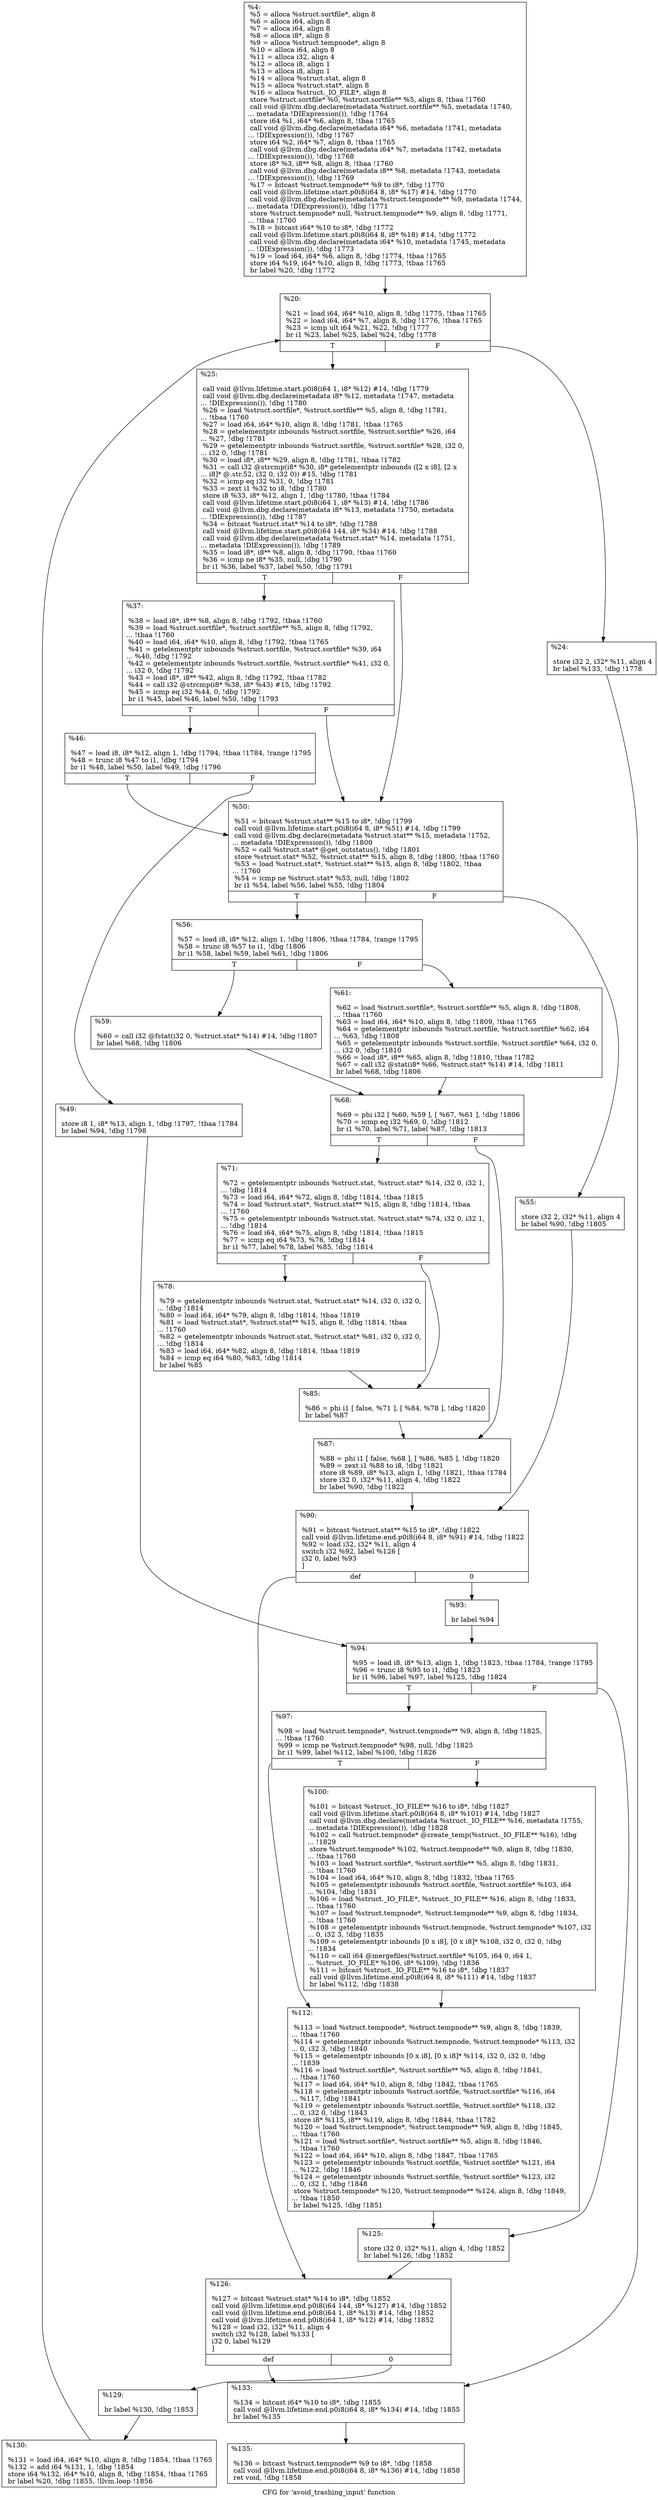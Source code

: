 digraph "CFG for 'avoid_trashing_input' function" {
	label="CFG for 'avoid_trashing_input' function";

	Node0x1ff4e50 [shape=record,label="{%4:\l  %5 = alloca %struct.sortfile*, align 8\l  %6 = alloca i64, align 8\l  %7 = alloca i64, align 8\l  %8 = alloca i8*, align 8\l  %9 = alloca %struct.tempnode*, align 8\l  %10 = alloca i64, align 8\l  %11 = alloca i32, align 4\l  %12 = alloca i8, align 1\l  %13 = alloca i8, align 1\l  %14 = alloca %struct.stat, align 8\l  %15 = alloca %struct.stat*, align 8\l  %16 = alloca %struct._IO_FILE*, align 8\l  store %struct.sortfile* %0, %struct.sortfile** %5, align 8, !tbaa !1760\l  call void @llvm.dbg.declare(metadata %struct.sortfile** %5, metadata !1740,\l... metadata !DIExpression()), !dbg !1764\l  store i64 %1, i64* %6, align 8, !tbaa !1765\l  call void @llvm.dbg.declare(metadata i64* %6, metadata !1741, metadata\l... !DIExpression()), !dbg !1767\l  store i64 %2, i64* %7, align 8, !tbaa !1765\l  call void @llvm.dbg.declare(metadata i64* %7, metadata !1742, metadata\l... !DIExpression()), !dbg !1768\l  store i8* %3, i8** %8, align 8, !tbaa !1760\l  call void @llvm.dbg.declare(metadata i8** %8, metadata !1743, metadata\l... !DIExpression()), !dbg !1769\l  %17 = bitcast %struct.tempnode** %9 to i8*, !dbg !1770\l  call void @llvm.lifetime.start.p0i8(i64 8, i8* %17) #14, !dbg !1770\l  call void @llvm.dbg.declare(metadata %struct.tempnode** %9, metadata !1744,\l... metadata !DIExpression()), !dbg !1771\l  store %struct.tempnode* null, %struct.tempnode** %9, align 8, !dbg !1771,\l... !tbaa !1760\l  %18 = bitcast i64* %10 to i8*, !dbg !1772\l  call void @llvm.lifetime.start.p0i8(i64 8, i8* %18) #14, !dbg !1772\l  call void @llvm.dbg.declare(metadata i64* %10, metadata !1745, metadata\l... !DIExpression()), !dbg !1773\l  %19 = load i64, i64* %6, align 8, !dbg !1774, !tbaa !1765\l  store i64 %19, i64* %10, align 8, !dbg !1773, !tbaa !1765\l  br label %20, !dbg !1772\l}"];
	Node0x1ff4e50 -> Node0x1ff7980;
	Node0x1ff7980 [shape=record,label="{%20:\l\l  %21 = load i64, i64* %10, align 8, !dbg !1775, !tbaa !1765\l  %22 = load i64, i64* %7, align 8, !dbg !1776, !tbaa !1765\l  %23 = icmp ult i64 %21, %22, !dbg !1777\l  br i1 %23, label %25, label %24, !dbg !1778\l|{<s0>T|<s1>F}}"];
	Node0x1ff7980:s0 -> Node0x1ff7a20;
	Node0x1ff7980:s1 -> Node0x1ff79d0;
	Node0x1ff79d0 [shape=record,label="{%24:\l\l  store i32 2, i32* %11, align 4\l  br label %133, !dbg !1778\l}"];
	Node0x1ff79d0 -> Node0x1ff81a0;
	Node0x1ff7a20 [shape=record,label="{%25:\l\l  call void @llvm.lifetime.start.p0i8(i64 1, i8* %12) #14, !dbg !1779\l  call void @llvm.dbg.declare(metadata i8* %12, metadata !1747, metadata\l... !DIExpression()), !dbg !1780\l  %26 = load %struct.sortfile*, %struct.sortfile** %5, align 8, !dbg !1781,\l... !tbaa !1760\l  %27 = load i64, i64* %10, align 8, !dbg !1781, !tbaa !1765\l  %28 = getelementptr inbounds %struct.sortfile, %struct.sortfile* %26, i64\l... %27, !dbg !1781\l  %29 = getelementptr inbounds %struct.sortfile, %struct.sortfile* %28, i32 0,\l... i32 0, !dbg !1781\l  %30 = load i8*, i8** %29, align 8, !dbg !1781, !tbaa !1782\l  %31 = call i32 @strcmp(i8* %30, i8* getelementptr inbounds ([2 x i8], [2 x\l... i8]* @.str.52, i32 0, i32 0)) #15, !dbg !1781\l  %32 = icmp eq i32 %31, 0, !dbg !1781\l  %33 = zext i1 %32 to i8, !dbg !1780\l  store i8 %33, i8* %12, align 1, !dbg !1780, !tbaa !1784\l  call void @llvm.lifetime.start.p0i8(i64 1, i8* %13) #14, !dbg !1786\l  call void @llvm.dbg.declare(metadata i8* %13, metadata !1750, metadata\l... !DIExpression()), !dbg !1787\l  %34 = bitcast %struct.stat* %14 to i8*, !dbg !1788\l  call void @llvm.lifetime.start.p0i8(i64 144, i8* %34) #14, !dbg !1788\l  call void @llvm.dbg.declare(metadata %struct.stat* %14, metadata !1751,\l... metadata !DIExpression()), !dbg !1789\l  %35 = load i8*, i8** %8, align 8, !dbg !1790, !tbaa !1760\l  %36 = icmp ne i8* %35, null, !dbg !1790\l  br i1 %36, label %37, label %50, !dbg !1791\l|{<s0>T|<s1>F}}"];
	Node0x1ff7a20:s0 -> Node0x1ff7a70;
	Node0x1ff7a20:s1 -> Node0x1ff7b60;
	Node0x1ff7a70 [shape=record,label="{%37:\l\l  %38 = load i8*, i8** %8, align 8, !dbg !1792, !tbaa !1760\l  %39 = load %struct.sortfile*, %struct.sortfile** %5, align 8, !dbg !1792,\l... !tbaa !1760\l  %40 = load i64, i64* %10, align 8, !dbg !1792, !tbaa !1765\l  %41 = getelementptr inbounds %struct.sortfile, %struct.sortfile* %39, i64\l... %40, !dbg !1792\l  %42 = getelementptr inbounds %struct.sortfile, %struct.sortfile* %41, i32 0,\l... i32 0, !dbg !1792\l  %43 = load i8*, i8** %42, align 8, !dbg !1792, !tbaa !1782\l  %44 = call i32 @strcmp(i8* %38, i8* %43) #15, !dbg !1792\l  %45 = icmp eq i32 %44, 0, !dbg !1792\l  br i1 %45, label %46, label %50, !dbg !1793\l|{<s0>T|<s1>F}}"];
	Node0x1ff7a70:s0 -> Node0x1ff7ac0;
	Node0x1ff7a70:s1 -> Node0x1ff7b60;
	Node0x1ff7ac0 [shape=record,label="{%46:\l\l  %47 = load i8, i8* %12, align 1, !dbg !1794, !tbaa !1784, !range !1795\l  %48 = trunc i8 %47 to i1, !dbg !1794\l  br i1 %48, label %50, label %49, !dbg !1796\l|{<s0>T|<s1>F}}"];
	Node0x1ff7ac0:s0 -> Node0x1ff7b60;
	Node0x1ff7ac0:s1 -> Node0x1ff7b10;
	Node0x1ff7b10 [shape=record,label="{%49:\l\l  store i8 1, i8* %13, align 1, !dbg !1797, !tbaa !1784\l  br label %94, !dbg !1798\l}"];
	Node0x1ff7b10 -> Node0x1ff7f20;
	Node0x1ff7b60 [shape=record,label="{%50:\l\l  %51 = bitcast %struct.stat** %15 to i8*, !dbg !1799\l  call void @llvm.lifetime.start.p0i8(i64 8, i8* %51) #14, !dbg !1799\l  call void @llvm.dbg.declare(metadata %struct.stat** %15, metadata !1752,\l... metadata !DIExpression()), !dbg !1800\l  %52 = call %struct.stat* @get_outstatus(), !dbg !1801\l  store %struct.stat* %52, %struct.stat** %15, align 8, !dbg !1800, !tbaa !1760\l  %53 = load %struct.stat*, %struct.stat** %15, align 8, !dbg !1802, !tbaa\l... !1760\l  %54 = icmp ne %struct.stat* %53, null, !dbg !1802\l  br i1 %54, label %56, label %55, !dbg !1804\l|{<s0>T|<s1>F}}"];
	Node0x1ff7b60:s0 -> Node0x1ff7c00;
	Node0x1ff7b60:s1 -> Node0x1ff7bb0;
	Node0x1ff7bb0 [shape=record,label="{%55:\l\l  store i32 2, i32* %11, align 4\l  br label %90, !dbg !1805\l}"];
	Node0x1ff7bb0 -> Node0x1ff7e80;
	Node0x1ff7c00 [shape=record,label="{%56:\l\l  %57 = load i8, i8* %12, align 1, !dbg !1806, !tbaa !1784, !range !1795\l  %58 = trunc i8 %57 to i1, !dbg !1806\l  br i1 %58, label %59, label %61, !dbg !1806\l|{<s0>T|<s1>F}}"];
	Node0x1ff7c00:s0 -> Node0x1ff7c50;
	Node0x1ff7c00:s1 -> Node0x1ff7ca0;
	Node0x1ff7c50 [shape=record,label="{%59:\l\l  %60 = call i32 @fstat(i32 0, %struct.stat* %14) #14, !dbg !1807\l  br label %68, !dbg !1806\l}"];
	Node0x1ff7c50 -> Node0x1ff7cf0;
	Node0x1ff7ca0 [shape=record,label="{%61:\l\l  %62 = load %struct.sortfile*, %struct.sortfile** %5, align 8, !dbg !1808,\l... !tbaa !1760\l  %63 = load i64, i64* %10, align 8, !dbg !1809, !tbaa !1765\l  %64 = getelementptr inbounds %struct.sortfile, %struct.sortfile* %62, i64\l... %63, !dbg !1808\l  %65 = getelementptr inbounds %struct.sortfile, %struct.sortfile* %64, i32 0,\l... i32 0, !dbg !1810\l  %66 = load i8*, i8** %65, align 8, !dbg !1810, !tbaa !1782\l  %67 = call i32 @stat(i8* %66, %struct.stat* %14) #14, !dbg !1811\l  br label %68, !dbg !1806\l}"];
	Node0x1ff7ca0 -> Node0x1ff7cf0;
	Node0x1ff7cf0 [shape=record,label="{%68:\l\l  %69 = phi i32 [ %60, %59 ], [ %67, %61 ], !dbg !1806\l  %70 = icmp eq i32 %69, 0, !dbg !1812\l  br i1 %70, label %71, label %87, !dbg !1813\l|{<s0>T|<s1>F}}"];
	Node0x1ff7cf0:s0 -> Node0x1ff7d40;
	Node0x1ff7cf0:s1 -> Node0x1ff7e30;
	Node0x1ff7d40 [shape=record,label="{%71:\l\l  %72 = getelementptr inbounds %struct.stat, %struct.stat* %14, i32 0, i32 1,\l... !dbg !1814\l  %73 = load i64, i64* %72, align 8, !dbg !1814, !tbaa !1815\l  %74 = load %struct.stat*, %struct.stat** %15, align 8, !dbg !1814, !tbaa\l... !1760\l  %75 = getelementptr inbounds %struct.stat, %struct.stat* %74, i32 0, i32 1,\l... !dbg !1814\l  %76 = load i64, i64* %75, align 8, !dbg !1814, !tbaa !1815\l  %77 = icmp eq i64 %73, %76, !dbg !1814\l  br i1 %77, label %78, label %85, !dbg !1814\l|{<s0>T|<s1>F}}"];
	Node0x1ff7d40:s0 -> Node0x1ff7d90;
	Node0x1ff7d40:s1 -> Node0x1ff7de0;
	Node0x1ff7d90 [shape=record,label="{%78:\l\l  %79 = getelementptr inbounds %struct.stat, %struct.stat* %14, i32 0, i32 0,\l... !dbg !1814\l  %80 = load i64, i64* %79, align 8, !dbg !1814, !tbaa !1819\l  %81 = load %struct.stat*, %struct.stat** %15, align 8, !dbg !1814, !tbaa\l... !1760\l  %82 = getelementptr inbounds %struct.stat, %struct.stat* %81, i32 0, i32 0,\l... !dbg !1814\l  %83 = load i64, i64* %82, align 8, !dbg !1814, !tbaa !1819\l  %84 = icmp eq i64 %80, %83, !dbg !1814\l  br label %85\l}"];
	Node0x1ff7d90 -> Node0x1ff7de0;
	Node0x1ff7de0 [shape=record,label="{%85:\l\l  %86 = phi i1 [ false, %71 ], [ %84, %78 ], !dbg !1820\l  br label %87\l}"];
	Node0x1ff7de0 -> Node0x1ff7e30;
	Node0x1ff7e30 [shape=record,label="{%87:\l\l  %88 = phi i1 [ false, %68 ], [ %86, %85 ], !dbg !1820\l  %89 = zext i1 %88 to i8, !dbg !1821\l  store i8 %89, i8* %13, align 1, !dbg !1821, !tbaa !1784\l  store i32 0, i32* %11, align 4, !dbg !1822\l  br label %90, !dbg !1822\l}"];
	Node0x1ff7e30 -> Node0x1ff7e80;
	Node0x1ff7e80 [shape=record,label="{%90:\l\l  %91 = bitcast %struct.stat** %15 to i8*, !dbg !1822\l  call void @llvm.lifetime.end.p0i8(i64 8, i8* %91) #14, !dbg !1822\l  %92 = load i32, i32* %11, align 4\l  switch i32 %92, label %126 [\l    i32 0, label %93\l  ]\l|{<s0>def|<s1>0}}"];
	Node0x1ff7e80:s0 -> Node0x1ff80b0;
	Node0x1ff7e80:s1 -> Node0x1ff7ed0;
	Node0x1ff7ed0 [shape=record,label="{%93:\l\l  br label %94\l}"];
	Node0x1ff7ed0 -> Node0x1ff7f20;
	Node0x1ff7f20 [shape=record,label="{%94:\l\l  %95 = load i8, i8* %13, align 1, !dbg !1823, !tbaa !1784, !range !1795\l  %96 = trunc i8 %95 to i1, !dbg !1823\l  br i1 %96, label %97, label %125, !dbg !1824\l|{<s0>T|<s1>F}}"];
	Node0x1ff7f20:s0 -> Node0x1ff7f70;
	Node0x1ff7f20:s1 -> Node0x1ff8060;
	Node0x1ff7f70 [shape=record,label="{%97:\l\l  %98 = load %struct.tempnode*, %struct.tempnode** %9, align 8, !dbg !1825,\l... !tbaa !1760\l  %99 = icmp ne %struct.tempnode* %98, null, !dbg !1825\l  br i1 %99, label %112, label %100, !dbg !1826\l|{<s0>T|<s1>F}}"];
	Node0x1ff7f70:s0 -> Node0x1ff8010;
	Node0x1ff7f70:s1 -> Node0x1ff7fc0;
	Node0x1ff7fc0 [shape=record,label="{%100:\l\l  %101 = bitcast %struct._IO_FILE** %16 to i8*, !dbg !1827\l  call void @llvm.lifetime.start.p0i8(i64 8, i8* %101) #14, !dbg !1827\l  call void @llvm.dbg.declare(metadata %struct._IO_FILE** %16, metadata !1755,\l... metadata !DIExpression()), !dbg !1828\l  %102 = call %struct.tempnode* @create_temp(%struct._IO_FILE** %16), !dbg\l... !1829\l  store %struct.tempnode* %102, %struct.tempnode** %9, align 8, !dbg !1830,\l... !tbaa !1760\l  %103 = load %struct.sortfile*, %struct.sortfile** %5, align 8, !dbg !1831,\l... !tbaa !1760\l  %104 = load i64, i64* %10, align 8, !dbg !1832, !tbaa !1765\l  %105 = getelementptr inbounds %struct.sortfile, %struct.sortfile* %103, i64\l... %104, !dbg !1831\l  %106 = load %struct._IO_FILE*, %struct._IO_FILE** %16, align 8, !dbg !1833,\l... !tbaa !1760\l  %107 = load %struct.tempnode*, %struct.tempnode** %9, align 8, !dbg !1834,\l... !tbaa !1760\l  %108 = getelementptr inbounds %struct.tempnode, %struct.tempnode* %107, i32\l... 0, i32 3, !dbg !1835\l  %109 = getelementptr inbounds [0 x i8], [0 x i8]* %108, i32 0, i32 0, !dbg\l... !1834\l  %110 = call i64 @mergefiles(%struct.sortfile* %105, i64 0, i64 1,\l... %struct._IO_FILE* %106, i8* %109), !dbg !1836\l  %111 = bitcast %struct._IO_FILE** %16 to i8*, !dbg !1837\l  call void @llvm.lifetime.end.p0i8(i64 8, i8* %111) #14, !dbg !1837\l  br label %112, !dbg !1838\l}"];
	Node0x1ff7fc0 -> Node0x1ff8010;
	Node0x1ff8010 [shape=record,label="{%112:\l\l  %113 = load %struct.tempnode*, %struct.tempnode** %9, align 8, !dbg !1839,\l... !tbaa !1760\l  %114 = getelementptr inbounds %struct.tempnode, %struct.tempnode* %113, i32\l... 0, i32 3, !dbg !1840\l  %115 = getelementptr inbounds [0 x i8], [0 x i8]* %114, i32 0, i32 0, !dbg\l... !1839\l  %116 = load %struct.sortfile*, %struct.sortfile** %5, align 8, !dbg !1841,\l... !tbaa !1760\l  %117 = load i64, i64* %10, align 8, !dbg !1842, !tbaa !1765\l  %118 = getelementptr inbounds %struct.sortfile, %struct.sortfile* %116, i64\l... %117, !dbg !1841\l  %119 = getelementptr inbounds %struct.sortfile, %struct.sortfile* %118, i32\l... 0, i32 0, !dbg !1843\l  store i8* %115, i8** %119, align 8, !dbg !1844, !tbaa !1782\l  %120 = load %struct.tempnode*, %struct.tempnode** %9, align 8, !dbg !1845,\l... !tbaa !1760\l  %121 = load %struct.sortfile*, %struct.sortfile** %5, align 8, !dbg !1846,\l... !tbaa !1760\l  %122 = load i64, i64* %10, align 8, !dbg !1847, !tbaa !1765\l  %123 = getelementptr inbounds %struct.sortfile, %struct.sortfile* %121, i64\l... %122, !dbg !1846\l  %124 = getelementptr inbounds %struct.sortfile, %struct.sortfile* %123, i32\l... 0, i32 1, !dbg !1848\l  store %struct.tempnode* %120, %struct.tempnode** %124, align 8, !dbg !1849,\l... !tbaa !1850\l  br label %125, !dbg !1851\l}"];
	Node0x1ff8010 -> Node0x1ff8060;
	Node0x1ff8060 [shape=record,label="{%125:\l\l  store i32 0, i32* %11, align 4, !dbg !1852\l  br label %126, !dbg !1852\l}"];
	Node0x1ff8060 -> Node0x1ff80b0;
	Node0x1ff80b0 [shape=record,label="{%126:\l\l  %127 = bitcast %struct.stat* %14 to i8*, !dbg !1852\l  call void @llvm.lifetime.end.p0i8(i64 144, i8* %127) #14, !dbg !1852\l  call void @llvm.lifetime.end.p0i8(i64 1, i8* %13) #14, !dbg !1852\l  call void @llvm.lifetime.end.p0i8(i64 1, i8* %12) #14, !dbg !1852\l  %128 = load i32, i32* %11, align 4\l  switch i32 %128, label %133 [\l    i32 0, label %129\l  ]\l|{<s0>def|<s1>0}}"];
	Node0x1ff80b0:s0 -> Node0x1ff81a0;
	Node0x1ff80b0:s1 -> Node0x1ff8100;
	Node0x1ff8100 [shape=record,label="{%129:\l\l  br label %130, !dbg !1853\l}"];
	Node0x1ff8100 -> Node0x1ff8150;
	Node0x1ff8150 [shape=record,label="{%130:\l\l  %131 = load i64, i64* %10, align 8, !dbg !1854, !tbaa !1765\l  %132 = add i64 %131, 1, !dbg !1854\l  store i64 %132, i64* %10, align 8, !dbg !1854, !tbaa !1765\l  br label %20, !dbg !1855, !llvm.loop !1856\l}"];
	Node0x1ff8150 -> Node0x1ff7980;
	Node0x1ff81a0 [shape=record,label="{%133:\l\l  %134 = bitcast i64* %10 to i8*, !dbg !1855\l  call void @llvm.lifetime.end.p0i8(i64 8, i8* %134) #14, !dbg !1855\l  br label %135\l}"];
	Node0x1ff81a0 -> Node0x1ff81f0;
	Node0x1ff81f0 [shape=record,label="{%135:\l\l  %136 = bitcast %struct.tempnode** %9 to i8*, !dbg !1858\l  call void @llvm.lifetime.end.p0i8(i64 8, i8* %136) #14, !dbg !1858\l  ret void, !dbg !1858\l}"];
}
